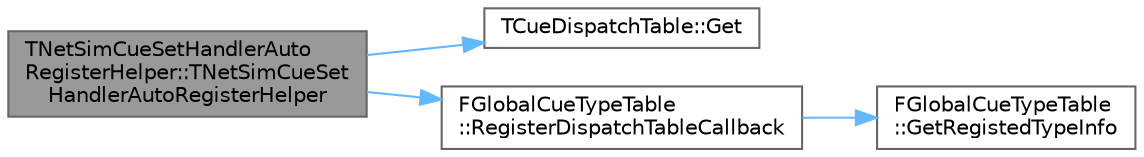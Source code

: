 digraph "TNetSimCueSetHandlerAutoRegisterHelper::TNetSimCueSetHandlerAutoRegisterHelper"
{
 // INTERACTIVE_SVG=YES
 // LATEX_PDF_SIZE
  bgcolor="transparent";
  edge [fontname=Helvetica,fontsize=10,labelfontname=Helvetica,labelfontsize=10];
  node [fontname=Helvetica,fontsize=10,shape=box,height=0.2,width=0.4];
  rankdir="LR";
  Node1 [id="Node000001",label="TNetSimCueSetHandlerAuto\lRegisterHelper::TNetSimCueSet\lHandlerAutoRegisterHelper",height=0.2,width=0.4,color="gray40", fillcolor="grey60", style="filled", fontcolor="black",tooltip=" "];
  Node1 -> Node2 [id="edge1_Node000001_Node000002",color="steelblue1",style="solid",tooltip=" "];
  Node2 [id="Node000002",label="TCueDispatchTable::Get",height=0.2,width=0.4,color="grey40", fillcolor="white", style="filled",URL="$d1/d46/classTCueDispatchTable.html#a70a936245c62a46607c5d15214d3cec5",tooltip=" "];
  Node1 -> Node3 [id="edge2_Node000001_Node000003",color="steelblue1",style="solid",tooltip=" "];
  Node3 [id="Node000003",label="FGlobalCueTypeTable\l::RegisterDispatchTableCallback",height=0.2,width=0.4,color="grey40", fillcolor="white", style="filled",URL="$df/d90/classFGlobalCueTypeTable.html#a84993118717d39d051b121db9f6bd5ba",tooltip=" "];
  Node3 -> Node4 [id="edge3_Node000003_Node000004",color="steelblue1",style="solid",tooltip=" "];
  Node4 [id="Node000004",label="FGlobalCueTypeTable\l::GetRegistedTypeInfo",height=0.2,width=0.4,color="grey40", fillcolor="white", style="filled",URL="$df/d90/classFGlobalCueTypeTable.html#a02a8e175a60223e59ab5e72d8e6876b0",tooltip=" "];
}

